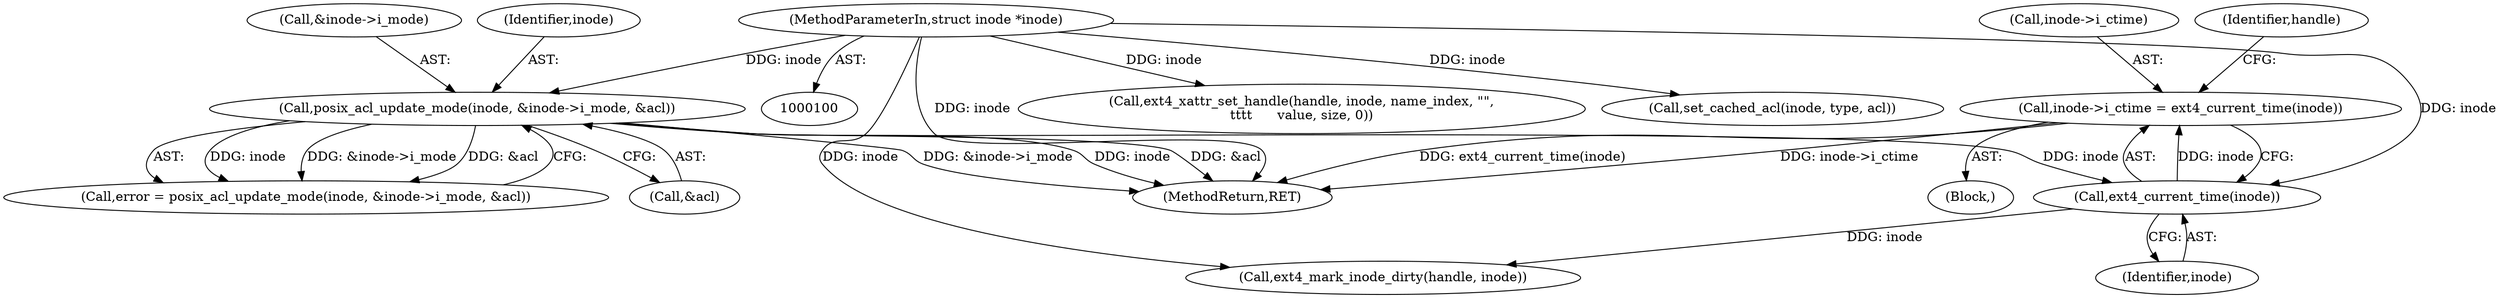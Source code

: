 digraph "0_linux_073931017b49d9458aa351605b43a7e34598caef_3@pointer" {
"1000140" [label="(Call,inode->i_ctime = ext4_current_time(inode))"];
"1000144" [label="(Call,ext4_current_time(inode))"];
"1000128" [label="(Call,posix_acl_update_mode(inode, &inode->i_mode, &acl))"];
"1000102" [label="(MethodParameterIn,struct inode *inode)"];
"1000144" [label="(Call,ext4_current_time(inode))"];
"1000209" [label="(MethodReturn,RET)"];
"1000102" [label="(MethodParameterIn,struct inode *inode)"];
"1000130" [label="(Call,&inode->i_mode)"];
"1000190" [label="(Call,ext4_xattr_set_handle(handle, inode, name_index, \"\",\n\t\t\t\t      value, size, 0))"];
"1000125" [label="(Block,)"];
"1000203" [label="(Call,set_cached_acl(inode, type, acl))"];
"1000129" [label="(Identifier,inode)"];
"1000128" [label="(Call,posix_acl_update_mode(inode, &inode->i_mode, &acl))"];
"1000147" [label="(Identifier,handle)"];
"1000140" [label="(Call,inode->i_ctime = ext4_current_time(inode))"];
"1000146" [label="(Call,ext4_mark_inode_dirty(handle, inode))"];
"1000145" [label="(Identifier,inode)"];
"1000141" [label="(Call,inode->i_ctime)"];
"1000134" [label="(Call,&acl)"];
"1000126" [label="(Call,error = posix_acl_update_mode(inode, &inode->i_mode, &acl))"];
"1000140" -> "1000125"  [label="AST: "];
"1000140" -> "1000144"  [label="CFG: "];
"1000141" -> "1000140"  [label="AST: "];
"1000144" -> "1000140"  [label="AST: "];
"1000147" -> "1000140"  [label="CFG: "];
"1000140" -> "1000209"  [label="DDG: inode->i_ctime"];
"1000140" -> "1000209"  [label="DDG: ext4_current_time(inode)"];
"1000144" -> "1000140"  [label="DDG: inode"];
"1000144" -> "1000145"  [label="CFG: "];
"1000145" -> "1000144"  [label="AST: "];
"1000128" -> "1000144"  [label="DDG: inode"];
"1000102" -> "1000144"  [label="DDG: inode"];
"1000144" -> "1000146"  [label="DDG: inode"];
"1000128" -> "1000126"  [label="AST: "];
"1000128" -> "1000134"  [label="CFG: "];
"1000129" -> "1000128"  [label="AST: "];
"1000130" -> "1000128"  [label="AST: "];
"1000134" -> "1000128"  [label="AST: "];
"1000126" -> "1000128"  [label="CFG: "];
"1000128" -> "1000209"  [label="DDG: &inode->i_mode"];
"1000128" -> "1000209"  [label="DDG: inode"];
"1000128" -> "1000209"  [label="DDG: &acl"];
"1000128" -> "1000126"  [label="DDG: inode"];
"1000128" -> "1000126"  [label="DDG: &inode->i_mode"];
"1000128" -> "1000126"  [label="DDG: &acl"];
"1000102" -> "1000128"  [label="DDG: inode"];
"1000102" -> "1000100"  [label="AST: "];
"1000102" -> "1000209"  [label="DDG: inode"];
"1000102" -> "1000146"  [label="DDG: inode"];
"1000102" -> "1000190"  [label="DDG: inode"];
"1000102" -> "1000203"  [label="DDG: inode"];
}
